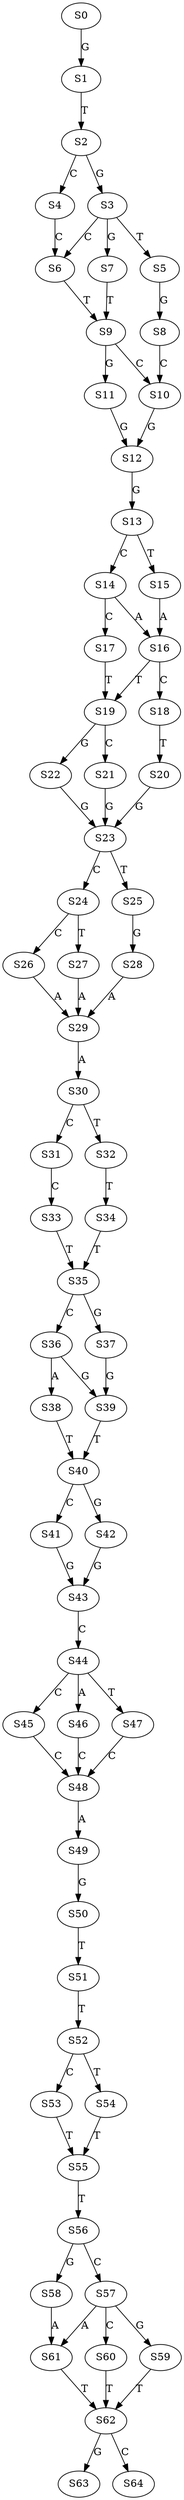 strict digraph  {
	S0 -> S1 [ label = G ];
	S1 -> S2 [ label = T ];
	S2 -> S3 [ label = G ];
	S2 -> S4 [ label = C ];
	S3 -> S5 [ label = T ];
	S3 -> S6 [ label = C ];
	S3 -> S7 [ label = G ];
	S4 -> S6 [ label = C ];
	S5 -> S8 [ label = G ];
	S6 -> S9 [ label = T ];
	S7 -> S9 [ label = T ];
	S8 -> S10 [ label = C ];
	S9 -> S11 [ label = G ];
	S9 -> S10 [ label = C ];
	S10 -> S12 [ label = G ];
	S11 -> S12 [ label = G ];
	S12 -> S13 [ label = G ];
	S13 -> S14 [ label = C ];
	S13 -> S15 [ label = T ];
	S14 -> S16 [ label = A ];
	S14 -> S17 [ label = C ];
	S15 -> S16 [ label = A ];
	S16 -> S18 [ label = C ];
	S16 -> S19 [ label = T ];
	S17 -> S19 [ label = T ];
	S18 -> S20 [ label = T ];
	S19 -> S21 [ label = C ];
	S19 -> S22 [ label = G ];
	S20 -> S23 [ label = G ];
	S21 -> S23 [ label = G ];
	S22 -> S23 [ label = G ];
	S23 -> S24 [ label = C ];
	S23 -> S25 [ label = T ];
	S24 -> S26 [ label = C ];
	S24 -> S27 [ label = T ];
	S25 -> S28 [ label = G ];
	S26 -> S29 [ label = A ];
	S27 -> S29 [ label = A ];
	S28 -> S29 [ label = A ];
	S29 -> S30 [ label = A ];
	S30 -> S31 [ label = C ];
	S30 -> S32 [ label = T ];
	S31 -> S33 [ label = C ];
	S32 -> S34 [ label = T ];
	S33 -> S35 [ label = T ];
	S34 -> S35 [ label = T ];
	S35 -> S36 [ label = C ];
	S35 -> S37 [ label = G ];
	S36 -> S38 [ label = A ];
	S36 -> S39 [ label = G ];
	S37 -> S39 [ label = G ];
	S38 -> S40 [ label = T ];
	S39 -> S40 [ label = T ];
	S40 -> S41 [ label = C ];
	S40 -> S42 [ label = G ];
	S41 -> S43 [ label = G ];
	S42 -> S43 [ label = G ];
	S43 -> S44 [ label = C ];
	S44 -> S45 [ label = C ];
	S44 -> S46 [ label = A ];
	S44 -> S47 [ label = T ];
	S45 -> S48 [ label = C ];
	S46 -> S48 [ label = C ];
	S47 -> S48 [ label = C ];
	S48 -> S49 [ label = A ];
	S49 -> S50 [ label = G ];
	S50 -> S51 [ label = T ];
	S51 -> S52 [ label = T ];
	S52 -> S53 [ label = C ];
	S52 -> S54 [ label = T ];
	S53 -> S55 [ label = T ];
	S54 -> S55 [ label = T ];
	S55 -> S56 [ label = T ];
	S56 -> S57 [ label = C ];
	S56 -> S58 [ label = G ];
	S57 -> S59 [ label = G ];
	S57 -> S60 [ label = C ];
	S57 -> S61 [ label = A ];
	S58 -> S61 [ label = A ];
	S59 -> S62 [ label = T ];
	S60 -> S62 [ label = T ];
	S61 -> S62 [ label = T ];
	S62 -> S63 [ label = G ];
	S62 -> S64 [ label = C ];
}
